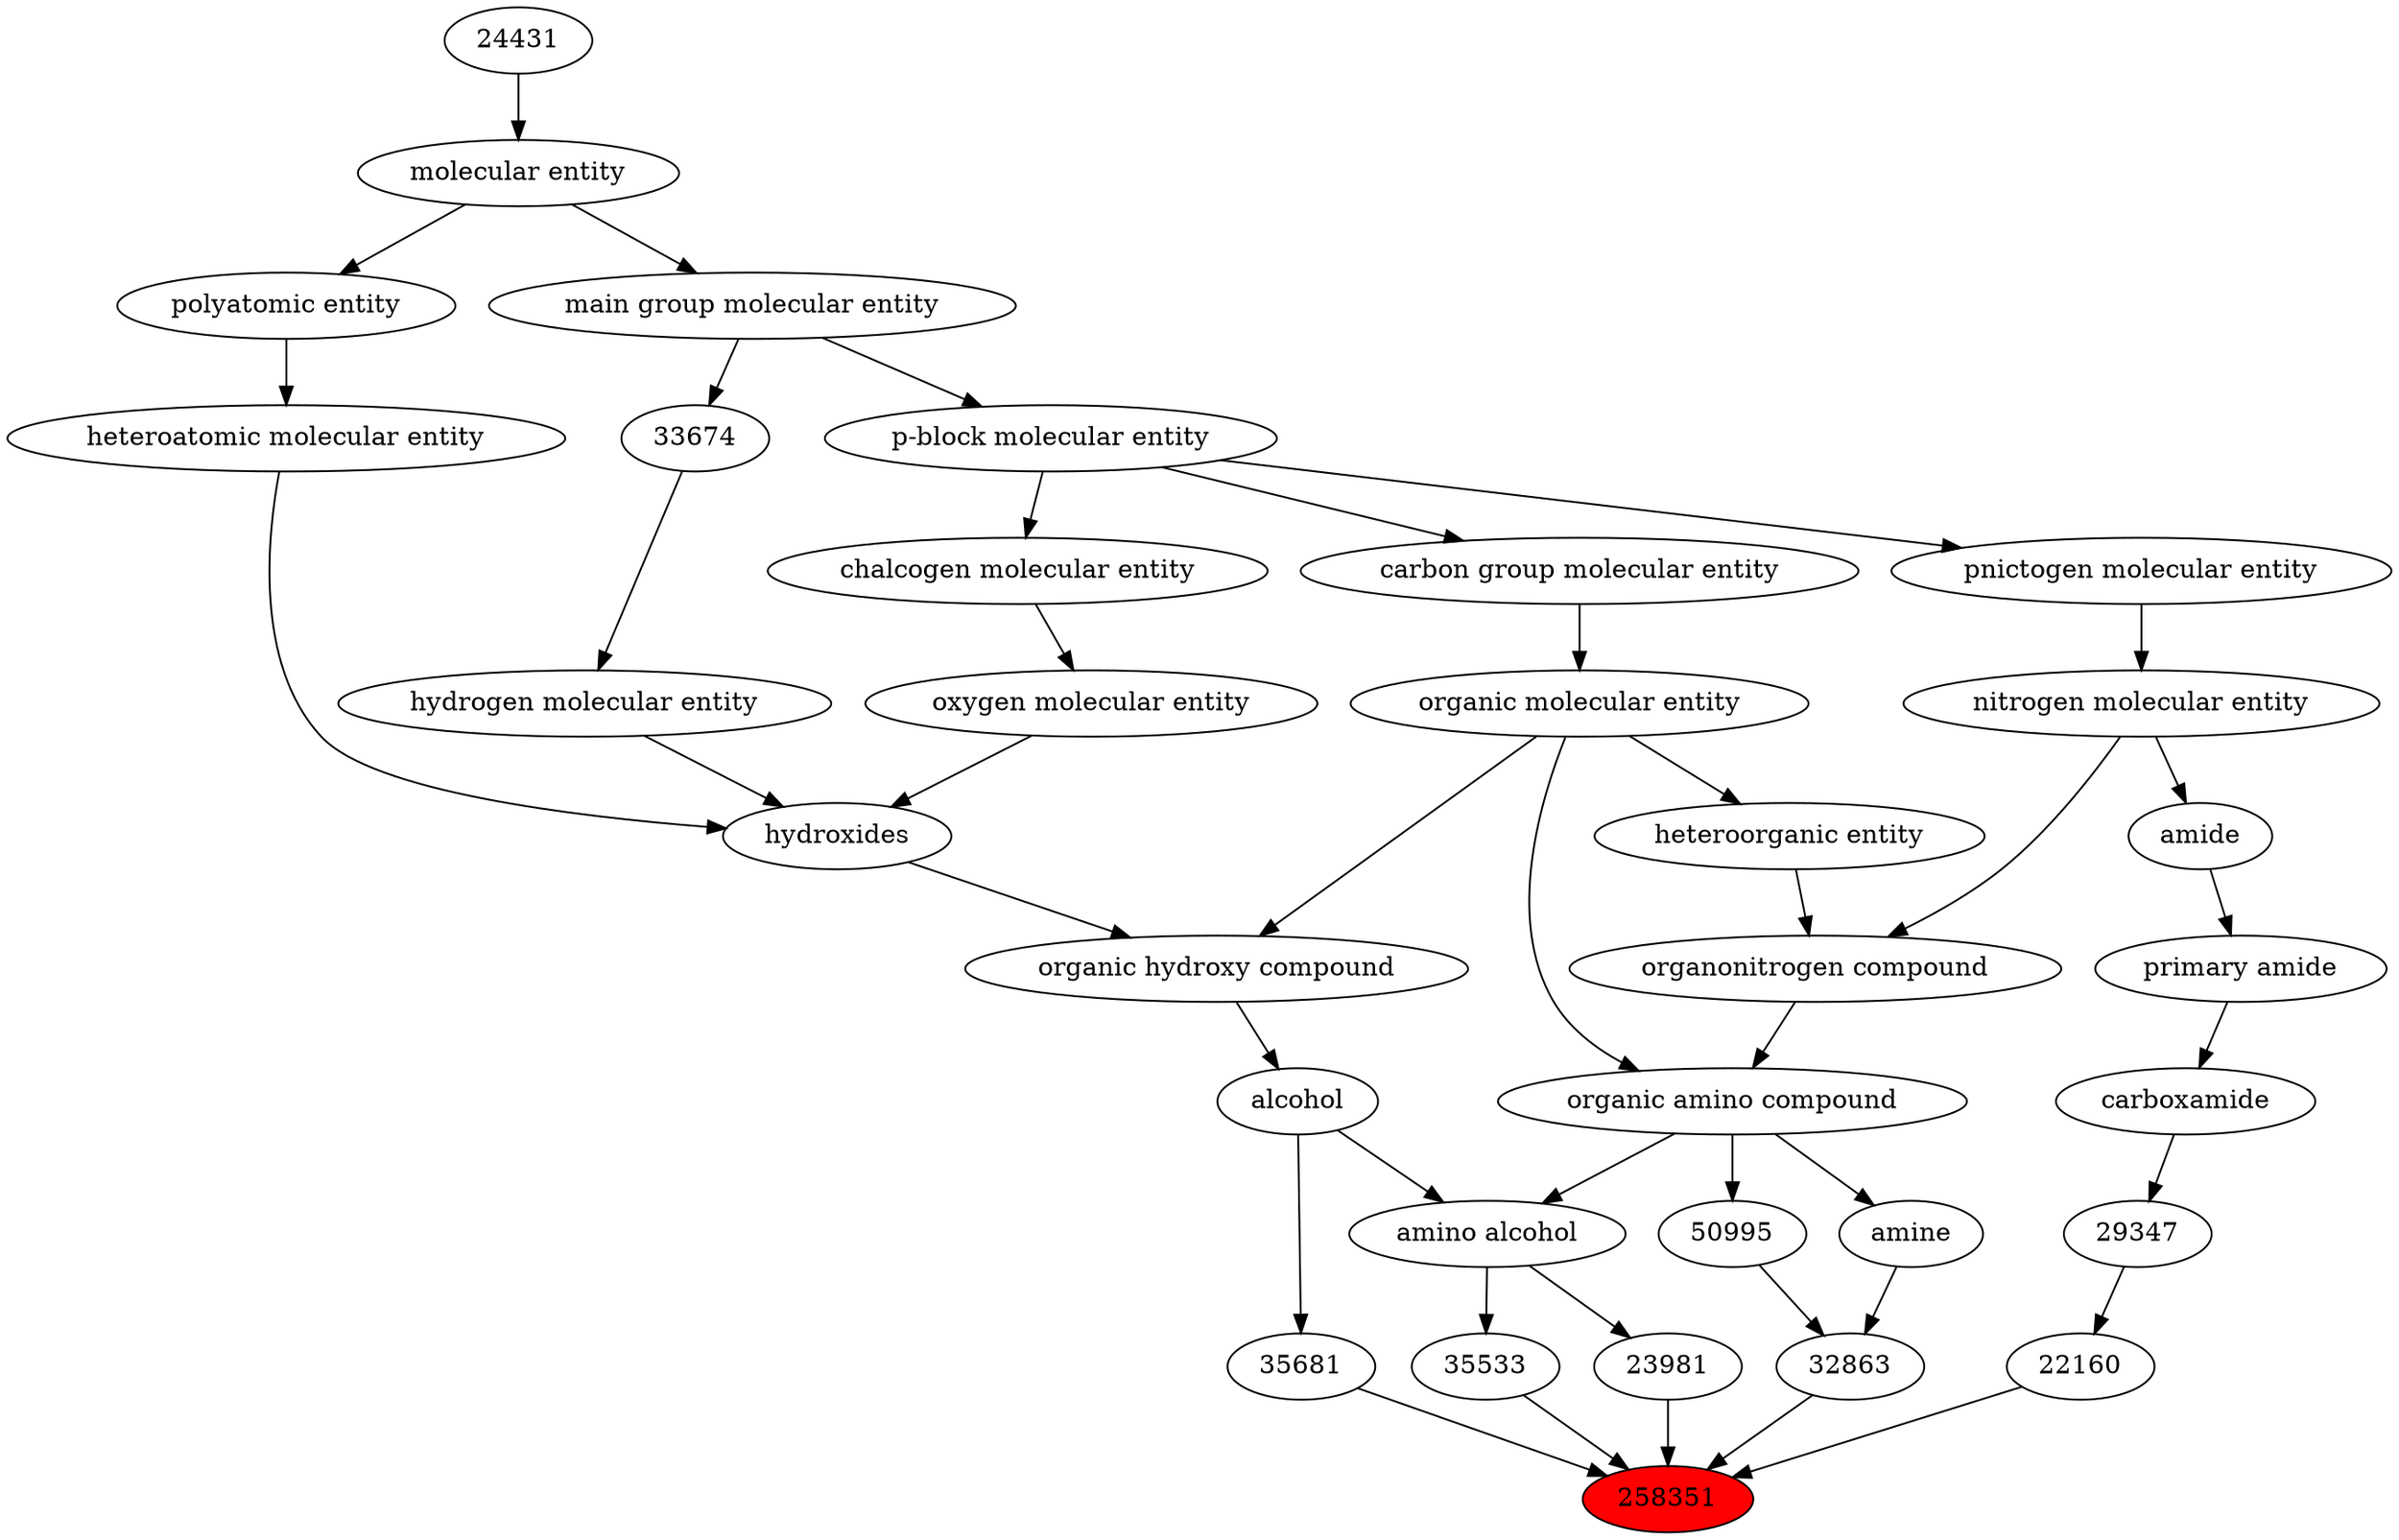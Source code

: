 digraph tree{ 
258351 [label="258351" fillcolor=red style=filled]
32863 -> 258351
35533 -> 258351
23981 -> 258351
35681 -> 258351
22160 -> 258351
32863 [label="32863"]
50995 -> 32863
32952 -> 32863
35533 [label="35533"]
22478 -> 35533
23981 [label="23981"]
22478 -> 23981
35681 [label="35681"]
30879 -> 35681
22160 [label="22160"]
29347 -> 22160
50995 [label="50995"]
50047 -> 50995
32952 [label="amine"]
50047 -> 32952
22478 [label="amino alcohol"]
50047 -> 22478
30879 -> 22478
30879 [label="alcohol"]
33822 -> 30879
29347 [label="29347"]
37622 -> 29347
50047 [label="organic amino compound"]
50860 -> 50047
35352 -> 50047
33822 [label="organic hydroxy compound"]
24651 -> 33822
50860 -> 33822
37622 [label="carboxamide"]
33256 -> 37622
50860 [label="organic molecular entity"]
33582 -> 50860
35352 [label="organonitrogen compound"]
51143 -> 35352
33285 -> 35352
24651 [label="hydroxides"]
25806 -> 24651
33608 -> 24651
37577 -> 24651
33256 [label="primary amide"]
32988 -> 33256
33582 [label="carbon group molecular entity"]
33675 -> 33582
51143 [label="nitrogen molecular entity"]
33302 -> 51143
33285 [label="heteroorganic entity"]
50860 -> 33285
25806 [label="oxygen molecular entity"]
33304 -> 25806
33608 [label="hydrogen molecular entity"]
33674 -> 33608
37577 [label="heteroatomic molecular entity"]
36357 -> 37577
32988 [label="amide"]
51143 -> 32988
33675 [label="p-block molecular entity"]
33579 -> 33675
33302 [label="pnictogen molecular entity"]
33675 -> 33302
33304 [label="chalcogen molecular entity"]
33675 -> 33304
33674 [label="33674"]
33579 -> 33674
36357 [label="polyatomic entity"]
23367 -> 36357
33579 [label="main group molecular entity"]
23367 -> 33579
23367 [label="molecular entity"]
24431 -> 23367
24431 [label="24431"]
}